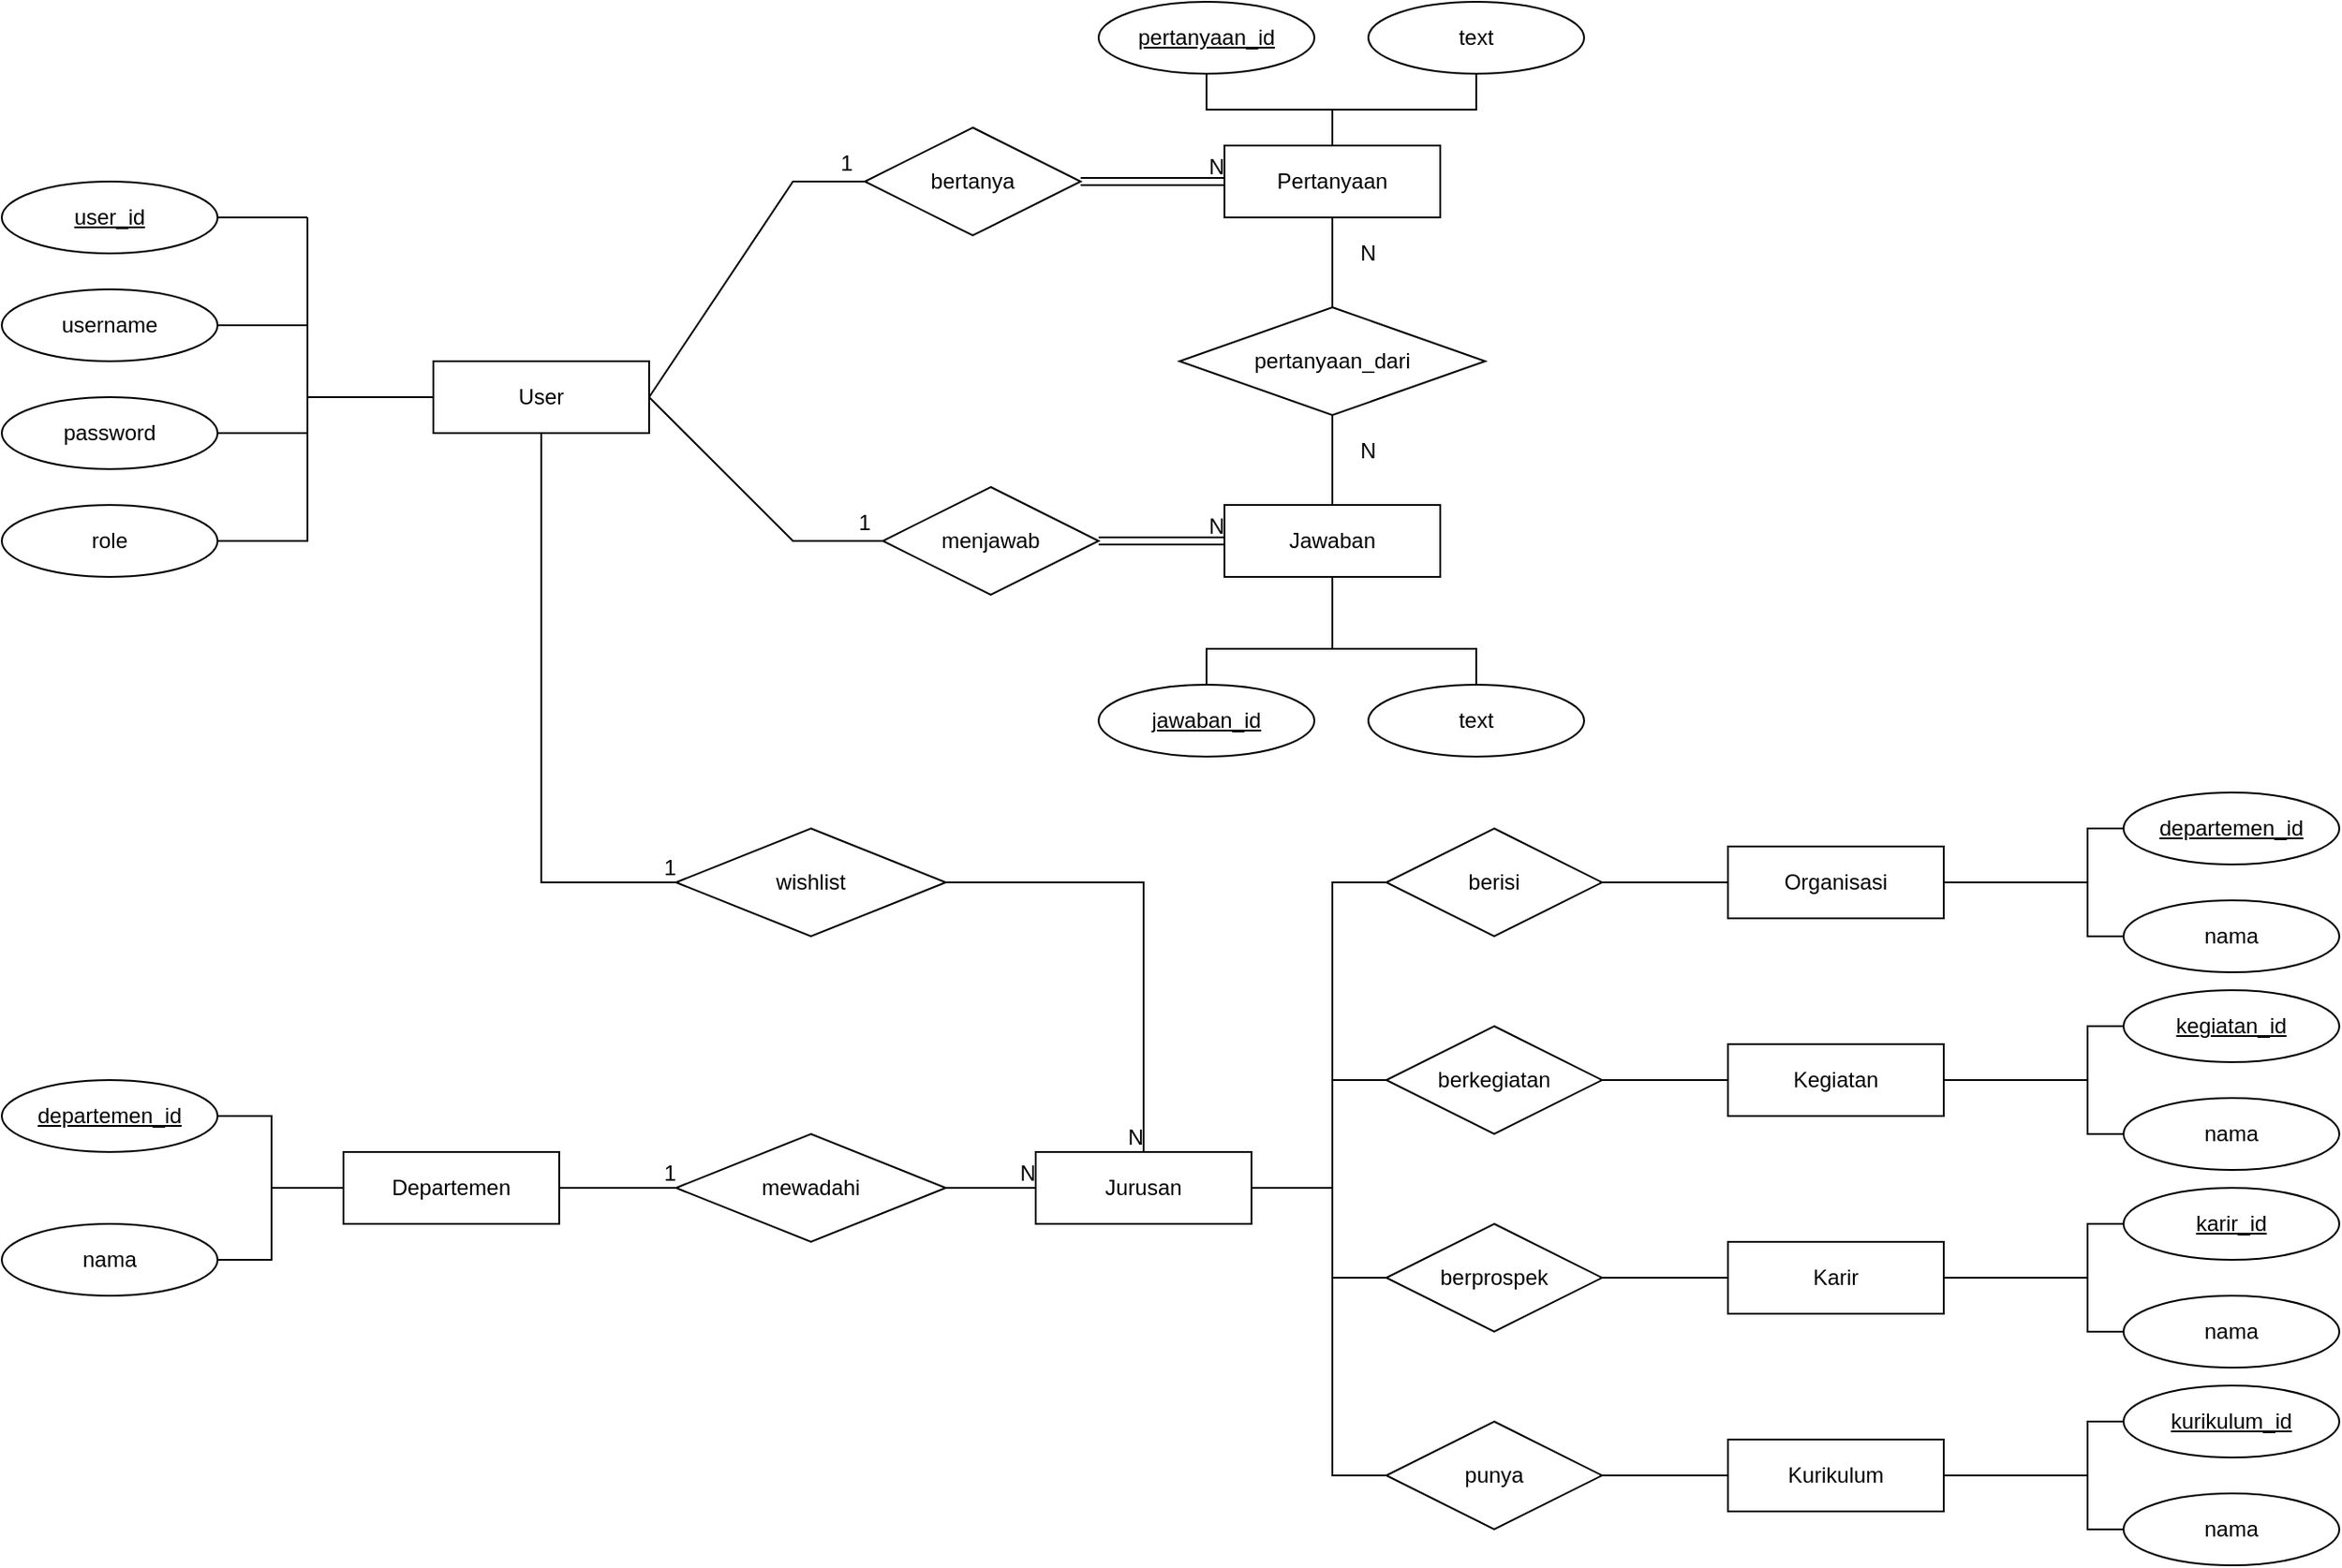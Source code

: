 <mxfile version="18.1.3" type="google"><diagram id="gnhlTlHah93HjcY_jslz" name="Page-1"><mxGraphModel grid="1" page="1" gridSize="10" guides="1" tooltips="1" connect="1" arrows="1" fold="1" pageScale="1" pageWidth="850" pageHeight="1100" math="0" shadow="0"><root><mxCell id="0"/><mxCell id="1" parent="0"/><mxCell id="06HPjfvr92trHeyBGYmT-1" value="User" style="rounded=0;whiteSpace=wrap;html=1;" vertex="1" parent="1"><mxGeometry x="280" y="240" width="120" height="40" as="geometry"/></mxCell><mxCell id="06HPjfvr92trHeyBGYmT-3" value="username" style="ellipse;whiteSpace=wrap;html=1;" vertex="1" parent="1"><mxGeometry x="40" y="200" width="120" height="40" as="geometry"/></mxCell><mxCell id="06HPjfvr92trHeyBGYmT-4" value="role" style="ellipse;whiteSpace=wrap;html=1;" vertex="1" parent="1"><mxGeometry x="40" y="320" width="120" height="40" as="geometry"/></mxCell><mxCell id="06HPjfvr92trHeyBGYmT-11" value="" style="endArrow=none;html=1;rounded=0;entryX=1;entryY=0.5;entryDx=0;entryDy=0;" edge="1" parent="1" target="06HPjfvr92trHeyBGYmT-4"><mxGeometry width="50" height="50" relative="1" as="geometry"><mxPoint x="210" y="160" as="sourcePoint"/><mxPoint x="450" y="220" as="targetPoint"/><Array as="points"><mxPoint x="210" y="340"/></Array></mxGeometry></mxCell><mxCell id="06HPjfvr92trHeyBGYmT-12" value="" style="endArrow=none;html=1;rounded=0;entryX=1;entryY=0.5;entryDx=0;entryDy=0;" edge="1" parent="1" target="06HPjfvr92trHeyBGYmT-3"><mxGeometry width="50" height="50" relative="1" as="geometry"><mxPoint x="210" y="220" as="sourcePoint"/><mxPoint x="450" y="220" as="targetPoint"/></mxGeometry></mxCell><mxCell id="06HPjfvr92trHeyBGYmT-14" value="" style="endArrow=none;html=1;rounded=0;entryX=0;entryY=0.5;entryDx=0;entryDy=0;" edge="1" parent="1" target="06HPjfvr92trHeyBGYmT-1"><mxGeometry width="50" height="50" relative="1" as="geometry"><mxPoint x="210" y="260" as="sourcePoint"/><mxPoint x="450" y="220" as="targetPoint"/></mxGeometry></mxCell><mxCell id="06HPjfvr92trHeyBGYmT-15" value="bertanya" style="rhombus;whiteSpace=wrap;html=1;" vertex="1" parent="1"><mxGeometry x="520" y="110" width="120" height="60" as="geometry"/></mxCell><mxCell id="06HPjfvr92trHeyBGYmT-16" value="Pertanyaan" style="rounded=0;whiteSpace=wrap;html=1;" vertex="1" parent="1"><mxGeometry x="720" y="120" width="120" height="40" as="geometry"/></mxCell><mxCell id="06HPjfvr92trHeyBGYmT-17" value="&lt;u&gt;user_id&lt;/u&gt;" style="ellipse;whiteSpace=wrap;html=1;" vertex="1" parent="1"><mxGeometry x="40" y="140" width="120" height="40" as="geometry"/></mxCell><mxCell id="06HPjfvr92trHeyBGYmT-18" value="" style="endArrow=none;html=1;rounded=0;entryX=1;entryY=0.5;entryDx=0;entryDy=0;" edge="1" parent="1" target="06HPjfvr92trHeyBGYmT-17"><mxGeometry width="50" height="50" relative="1" as="geometry"><mxPoint x="210" y="160" as="sourcePoint"/><mxPoint x="160" y="99.66" as="targetPoint"/></mxGeometry></mxCell><mxCell id="06HPjfvr92trHeyBGYmT-19" value="password" style="ellipse;whiteSpace=wrap;html=1;" vertex="1" parent="1"><mxGeometry x="40" y="260" width="120" height="40" as="geometry"/></mxCell><mxCell id="06HPjfvr92trHeyBGYmT-21" value="" style="endArrow=none;html=1;rounded=0;exitX=1;exitY=0.5;exitDx=0;exitDy=0;" edge="1" parent="1" source="06HPjfvr92trHeyBGYmT-19"><mxGeometry width="50" height="50" relative="1" as="geometry"><mxPoint x="480" y="200" as="sourcePoint"/><mxPoint x="210" y="280" as="targetPoint"/></mxGeometry></mxCell><mxCell id="06HPjfvr92trHeyBGYmT-22" value="" style="endArrow=none;html=1;rounded=0;exitX=1;exitY=0.5;exitDx=0;exitDy=0;entryX=0;entryY=0.5;entryDx=0;entryDy=0;" edge="1" parent="1" source="06HPjfvr92trHeyBGYmT-1" target="06HPjfvr92trHeyBGYmT-15"><mxGeometry width="50" height="50" relative="1" as="geometry"><mxPoint x="590" y="380" as="sourcePoint"/><mxPoint x="640" y="330" as="targetPoint"/><Array as="points"><mxPoint x="480" y="140"/></Array></mxGeometry></mxCell><mxCell id="06HPjfvr92trHeyBGYmT-23" value="1" style="text;html=1;strokeColor=none;fillColor=none;align=center;verticalAlign=middle;whiteSpace=wrap;rounded=0;" vertex="1" parent="1"><mxGeometry x="500" y="120" width="20" height="20" as="geometry"/></mxCell><mxCell id="rlB4OamCe0hxT-x4djof-1" value="menjawab" style="rhombus;whiteSpace=wrap;html=1;" vertex="1" parent="1"><mxGeometry x="530" y="310" width="120" height="60" as="geometry"/></mxCell><mxCell id="rlB4OamCe0hxT-x4djof-2" value="" style="endArrow=none;html=1;rounded=0;entryX=0;entryY=0.5;entryDx=0;entryDy=0;exitX=1;exitY=0.5;exitDx=0;exitDy=0;" edge="1" parent="1" source="06HPjfvr92trHeyBGYmT-1" target="rlB4OamCe0hxT-x4djof-1"><mxGeometry width="50" height="50" relative="1" as="geometry"><mxPoint x="460" y="460" as="sourcePoint"/><mxPoint x="510" y="410" as="targetPoint"/><Array as="points"><mxPoint x="480" y="340"/></Array></mxGeometry></mxCell><mxCell id="rlB4OamCe0hxT-x4djof-3" value="1" style="text;html=1;strokeColor=none;fillColor=none;align=center;verticalAlign=middle;whiteSpace=wrap;rounded=0;" vertex="1" parent="1"><mxGeometry x="510" y="320" width="20" height="20" as="geometry"/></mxCell><mxCell id="rlB4OamCe0hxT-x4djof-4" value="Jawaban" style="rounded=0;whiteSpace=wrap;html=1;" vertex="1" parent="1"><mxGeometry x="720" y="320" width="120" height="40" as="geometry"/></mxCell><mxCell id="rlB4OamCe0hxT-x4djof-9" value="&lt;u&gt;pertanyaan_id&lt;/u&gt;" style="ellipse;whiteSpace=wrap;html=1;" vertex="1" parent="1"><mxGeometry x="650" y="40" width="120" height="40" as="geometry"/></mxCell><mxCell id="rlB4OamCe0hxT-x4djof-10" value="&lt;u&gt;jawaban_id&lt;/u&gt;" style="ellipse;whiteSpace=wrap;html=1;" vertex="1" parent="1"><mxGeometry x="650" y="420" width="120" height="40" as="geometry"/></mxCell><mxCell id="rlB4OamCe0hxT-x4djof-11" value="text" style="ellipse;whiteSpace=wrap;html=1;" vertex="1" parent="1"><mxGeometry x="800" y="40" width="120" height="40" as="geometry"/></mxCell><mxCell id="rlB4OamCe0hxT-x4djof-12" value="text" style="ellipse;whiteSpace=wrap;html=1;" vertex="1" parent="1"><mxGeometry x="800" y="420" width="120" height="40" as="geometry"/></mxCell><mxCell id="rlB4OamCe0hxT-x4djof-17" value="" style="endArrow=none;html=1;rounded=0;entryX=0.5;entryY=0;entryDx=0;entryDy=0;exitX=0.5;exitY=0;exitDx=0;exitDy=0;" edge="1" parent="1" source="rlB4OamCe0hxT-x4djof-10" target="rlB4OamCe0hxT-x4djof-12"><mxGeometry width="50" height="50" relative="1" as="geometry"><mxPoint x="640" y="400" as="sourcePoint"/><mxPoint x="690" y="350" as="targetPoint"/><Array as="points"><mxPoint x="710" y="400"/><mxPoint x="860" y="400"/></Array></mxGeometry></mxCell><mxCell id="rlB4OamCe0hxT-x4djof-18" value="" style="endArrow=none;html=1;rounded=0;exitX=0.5;exitY=1;exitDx=0;exitDy=0;" edge="1" parent="1" source="rlB4OamCe0hxT-x4djof-11" target="rlB4OamCe0hxT-x4djof-9"><mxGeometry width="50" height="50" relative="1" as="geometry"><mxPoint x="640" y="400" as="sourcePoint"/><mxPoint x="690" y="350" as="targetPoint"/><Array as="points"><mxPoint x="860" y="100"/><mxPoint x="710" y="100"/></Array></mxGeometry></mxCell><mxCell id="rlB4OamCe0hxT-x4djof-19" value="" style="endArrow=none;html=1;rounded=0;entryX=0.5;entryY=1;entryDx=0;entryDy=0;" edge="1" parent="1" target="rlB4OamCe0hxT-x4djof-4"><mxGeometry width="50" height="50" relative="1" as="geometry"><mxPoint x="780" y="400" as="sourcePoint"/><mxPoint x="690" y="350" as="targetPoint"/></mxGeometry></mxCell><mxCell id="rlB4OamCe0hxT-x4djof-20" value="pertanyaan_dari" style="rhombus;whiteSpace=wrap;html=1;" vertex="1" parent="1"><mxGeometry x="695" y="210" width="170" height="60" as="geometry"/></mxCell><mxCell id="rlB4OamCe0hxT-x4djof-21" value="" style="endArrow=none;html=1;rounded=0;entryX=0.5;entryY=1;entryDx=0;entryDy=0;exitX=0.5;exitY=0;exitDx=0;exitDy=0;" edge="1" parent="1" source="rlB4OamCe0hxT-x4djof-20" target="06HPjfvr92trHeyBGYmT-16"><mxGeometry width="50" height="50" relative="1" as="geometry"><mxPoint x="770" y="290" as="sourcePoint"/><mxPoint x="820" y="240" as="targetPoint"/></mxGeometry></mxCell><mxCell id="rlB4OamCe0hxT-x4djof-22" value="" style="endArrow=none;html=1;rounded=0;entryX=0.5;entryY=1;entryDx=0;entryDy=0;exitX=0.5;exitY=0;exitDx=0;exitDy=0;" edge="1" parent="1" source="rlB4OamCe0hxT-x4djof-4" target="rlB4OamCe0hxT-x4djof-20"><mxGeometry width="50" height="50" relative="1" as="geometry"><mxPoint x="770" y="290" as="sourcePoint"/><mxPoint x="820" y="240" as="targetPoint"/></mxGeometry></mxCell><mxCell id="rlB4OamCe0hxT-x4djof-23" value="N" style="text;html=1;strokeColor=none;fillColor=none;align=center;verticalAlign=middle;whiteSpace=wrap;rounded=0;" vertex="1" parent="1"><mxGeometry x="790" y="170" width="20" height="20" as="geometry"/></mxCell><mxCell id="rlB4OamCe0hxT-x4djof-24" value="N" style="text;html=1;strokeColor=none;fillColor=none;align=center;verticalAlign=middle;whiteSpace=wrap;rounded=0;" vertex="1" parent="1"><mxGeometry x="790" y="280" width="20" height="20" as="geometry"/></mxCell><mxCell id="rlB4OamCe0hxT-x4djof-25" value="Departemen" style="rounded=0;whiteSpace=wrap;html=1;" vertex="1" parent="1"><mxGeometry x="230" y="680" width="120" height="40" as="geometry"/></mxCell><mxCell id="rlB4OamCe0hxT-x4djof-26" value="&lt;u&gt;departemen_id&lt;/u&gt;" style="ellipse;whiteSpace=wrap;html=1;" vertex="1" parent="1"><mxGeometry x="40" y="640" width="120" height="40" as="geometry"/></mxCell><mxCell id="rlB4OamCe0hxT-x4djof-27" value="nama" style="ellipse;whiteSpace=wrap;html=1;" vertex="1" parent="1"><mxGeometry x="40" y="720" width="120" height="40" as="geometry"/></mxCell><mxCell id="rlB4OamCe0hxT-x4djof-28" value="" style="endArrow=none;html=1;rounded=0;entryX=1;entryY=0.5;entryDx=0;entryDy=0;exitX=1;exitY=0.5;exitDx=0;exitDy=0;" edge="1" parent="1" source="rlB4OamCe0hxT-x4djof-27" target="rlB4OamCe0hxT-x4djof-26"><mxGeometry width="50" height="50" relative="1" as="geometry"><mxPoint x="120" y="610" as="sourcePoint"/><mxPoint x="170" y="560" as="targetPoint"/><Array as="points"><mxPoint x="190" y="740"/><mxPoint x="190" y="660"/></Array></mxGeometry></mxCell><mxCell id="rlB4OamCe0hxT-x4djof-32" value="" style="endArrow=none;html=1;rounded=0;entryX=0;entryY=0.5;entryDx=0;entryDy=0;" edge="1" parent="1" target="rlB4OamCe0hxT-x4djof-25"><mxGeometry width="50" height="50" relative="1" as="geometry"><mxPoint x="190" y="700" as="sourcePoint"/><mxPoint x="170" y="560" as="targetPoint"/></mxGeometry></mxCell><mxCell id="rlB4OamCe0hxT-x4djof-33" value="berisi" style="rhombus;whiteSpace=wrap;html=1;" vertex="1" parent="1"><mxGeometry x="810" y="500" width="120" height="60" as="geometry"/></mxCell><mxCell id="rlB4OamCe0hxT-x4djof-34" value="Jurusan" style="rounded=0;whiteSpace=wrap;html=1;" vertex="1" parent="1"><mxGeometry x="615" y="680" width="120" height="40" as="geometry"/></mxCell><mxCell id="rlB4OamCe0hxT-x4djof-35" value="mewadahi" style="rhombus;whiteSpace=wrap;html=1;" vertex="1" parent="1"><mxGeometry x="415" y="670" width="150" height="60" as="geometry"/></mxCell><mxCell id="rlB4OamCe0hxT-x4djof-36" value="Organisasi" style="rounded=0;whiteSpace=wrap;html=1;" vertex="1" parent="1"><mxGeometry x="1000" y="510" width="120" height="40" as="geometry"/></mxCell><mxCell id="rlB4OamCe0hxT-x4djof-37" value="berkegiatan" style="rhombus;whiteSpace=wrap;html=1;" vertex="1" parent="1"><mxGeometry x="810" y="610" width="120" height="60" as="geometry"/></mxCell><mxCell id="rlB4OamCe0hxT-x4djof-38" value="Kegiatan" style="rounded=0;whiteSpace=wrap;html=1;" vertex="1" parent="1"><mxGeometry x="1000" y="620" width="120" height="40" as="geometry"/></mxCell><mxCell id="rlB4OamCe0hxT-x4djof-39" value="berprospek" style="rhombus;whiteSpace=wrap;html=1;" vertex="1" parent="1"><mxGeometry x="810" y="720" width="120" height="60" as="geometry"/></mxCell><mxCell id="rlB4OamCe0hxT-x4djof-40" value="Karir" style="rounded=0;whiteSpace=wrap;html=1;" vertex="1" parent="1"><mxGeometry x="1000" y="730" width="120" height="40" as="geometry"/></mxCell><mxCell id="rlB4OamCe0hxT-x4djof-41" value="punya" style="rhombus;whiteSpace=wrap;html=1;" vertex="1" parent="1"><mxGeometry x="810" y="830" width="120" height="60" as="geometry"/></mxCell><mxCell id="rlB4OamCe0hxT-x4djof-42" value="Kurikulum" style="rounded=0;whiteSpace=wrap;html=1;" vertex="1" parent="1"><mxGeometry x="1000" y="840" width="120" height="40" as="geometry"/></mxCell><mxCell id="rlB4OamCe0hxT-x4djof-43" value="" style="endArrow=none;html=1;rounded=0;entryX=0.5;entryY=0;entryDx=0;entryDy=0;" edge="1" parent="1" target="06HPjfvr92trHeyBGYmT-16"><mxGeometry relative="1" as="geometry"><mxPoint x="780" y="100" as="sourcePoint"/><mxPoint x="750" y="590" as="targetPoint"/></mxGeometry></mxCell><mxCell id="rlB4OamCe0hxT-x4djof-44" value="" style="shape=link;html=1;rounded=0;entryX=0;entryY=0.5;entryDx=0;entryDy=0;exitX=1;exitY=0.5;exitDx=0;exitDy=0;" edge="1" parent="1" source="06HPjfvr92trHeyBGYmT-15" target="06HPjfvr92trHeyBGYmT-16"><mxGeometry relative="1" as="geometry"><mxPoint x="590" y="590" as="sourcePoint"/><mxPoint x="750" y="590" as="targetPoint"/></mxGeometry></mxCell><mxCell id="rlB4OamCe0hxT-x4djof-45" value="N" style="resizable=0;html=1;align=right;verticalAlign=bottom;" connectable="0" vertex="1" parent="rlB4OamCe0hxT-x4djof-44"><mxGeometry x="1" relative="1" as="geometry"/></mxCell><mxCell id="rlB4OamCe0hxT-x4djof-46" value="" style="shape=link;html=1;rounded=0;exitX=1;exitY=0.5;exitDx=0;exitDy=0;entryX=0;entryY=0.5;entryDx=0;entryDy=0;" edge="1" parent="1" source="rlB4OamCe0hxT-x4djof-1" target="rlB4OamCe0hxT-x4djof-4"><mxGeometry relative="1" as="geometry"><mxPoint x="590" y="300" as="sourcePoint"/><mxPoint x="750" y="300" as="targetPoint"/></mxGeometry></mxCell><mxCell id="rlB4OamCe0hxT-x4djof-47" value="N" style="resizable=0;html=1;align=right;verticalAlign=bottom;" connectable="0" vertex="1" parent="rlB4OamCe0hxT-x4djof-46"><mxGeometry x="1" relative="1" as="geometry"/></mxCell><mxCell id="rlB4OamCe0hxT-x4djof-53" value="" style="endArrow=none;html=1;rounded=0;exitX=1;exitY=0.5;exitDx=0;exitDy=0;entryX=0;entryY=0.5;entryDx=0;entryDy=0;" edge="1" parent="1" source="rlB4OamCe0hxT-x4djof-25" target="rlB4OamCe0hxT-x4djof-35"><mxGeometry relative="1" as="geometry"><mxPoint x="360" y="680" as="sourcePoint"/><mxPoint x="520" y="680" as="targetPoint"/></mxGeometry></mxCell><mxCell id="rlB4OamCe0hxT-x4djof-54" value="1" style="resizable=0;html=1;align=right;verticalAlign=bottom;" connectable="0" vertex="1" parent="rlB4OamCe0hxT-x4djof-53"><mxGeometry x="1" relative="1" as="geometry"/></mxCell><mxCell id="rlB4OamCe0hxT-x4djof-55" value="" style="endArrow=none;html=1;rounded=0;exitX=1;exitY=0.5;exitDx=0;exitDy=0;entryX=0;entryY=0.5;entryDx=0;entryDy=0;" edge="1" parent="1" source="rlB4OamCe0hxT-x4djof-35" target="rlB4OamCe0hxT-x4djof-34"><mxGeometry relative="1" as="geometry"><mxPoint x="570" y="710" as="sourcePoint"/><mxPoint x="790" y="680" as="targetPoint"/></mxGeometry></mxCell><mxCell id="rlB4OamCe0hxT-x4djof-56" value="N" style="resizable=0;html=1;align=right;verticalAlign=bottom;" connectable="0" vertex="1" parent="rlB4OamCe0hxT-x4djof-55"><mxGeometry x="1" relative="1" as="geometry"/></mxCell><mxCell id="rlB4OamCe0hxT-x4djof-57" value="" style="endArrow=none;html=1;rounded=0;entryX=0;entryY=0.5;entryDx=0;entryDy=0;exitX=0;exitY=0.5;exitDx=0;exitDy=0;" edge="1" parent="1" source="rlB4OamCe0hxT-x4djof-33" target="rlB4OamCe0hxT-x4djof-41"><mxGeometry relative="1" as="geometry"><mxPoint x="630" y="680" as="sourcePoint"/><mxPoint x="790" y="680" as="targetPoint"/><Array as="points"><mxPoint x="780" y="530"/><mxPoint x="780" y="860"/></Array></mxGeometry></mxCell><mxCell id="rlB4OamCe0hxT-x4djof-58" value="" style="endArrow=none;html=1;rounded=0;entryX=0;entryY=0.5;entryDx=0;entryDy=0;" edge="1" parent="1" target="rlB4OamCe0hxT-x4djof-39"><mxGeometry relative="1" as="geometry"><mxPoint x="780" y="750" as="sourcePoint"/><mxPoint x="790" y="680" as="targetPoint"/></mxGeometry></mxCell><mxCell id="rlB4OamCe0hxT-x4djof-59" value="" style="endArrow=none;html=1;rounded=0;entryX=0;entryY=0.5;entryDx=0;entryDy=0;" edge="1" parent="1" target="rlB4OamCe0hxT-x4djof-37"><mxGeometry relative="1" as="geometry"><mxPoint x="780" y="640" as="sourcePoint"/><mxPoint x="790" y="680" as="targetPoint"/></mxGeometry></mxCell><mxCell id="rlB4OamCe0hxT-x4djof-60" value="" style="endArrow=none;html=1;rounded=0;exitX=1;exitY=0.5;exitDx=0;exitDy=0;" edge="1" parent="1" source="rlB4OamCe0hxT-x4djof-34"><mxGeometry relative="1" as="geometry"><mxPoint x="630" y="680" as="sourcePoint"/><mxPoint x="780" y="700" as="targetPoint"/></mxGeometry></mxCell><mxCell id="rlB4OamCe0hxT-x4djof-61" value="" style="endArrow=none;html=1;rounded=0;entryX=0;entryY=0.5;entryDx=0;entryDy=0;exitX=1;exitY=0.5;exitDx=0;exitDy=0;" edge="1" parent="1" source="rlB4OamCe0hxT-x4djof-33" target="rlB4OamCe0hxT-x4djof-36"><mxGeometry relative="1" as="geometry"><mxPoint x="850" y="680" as="sourcePoint"/><mxPoint x="1010" y="680" as="targetPoint"/></mxGeometry></mxCell><mxCell id="rlB4OamCe0hxT-x4djof-62" value="" style="endArrow=none;html=1;rounded=0;entryX=0;entryY=0.5;entryDx=0;entryDy=0;exitX=1;exitY=0.5;exitDx=0;exitDy=0;" edge="1" parent="1" source="rlB4OamCe0hxT-x4djof-37" target="rlB4OamCe0hxT-x4djof-38"><mxGeometry relative="1" as="geometry"><mxPoint x="890" y="680" as="sourcePoint"/><mxPoint x="1050" y="680" as="targetPoint"/></mxGeometry></mxCell><mxCell id="rlB4OamCe0hxT-x4djof-63" value="" style="endArrow=none;html=1;rounded=0;entryX=0;entryY=0.5;entryDx=0;entryDy=0;exitX=1;exitY=0.5;exitDx=0;exitDy=0;" edge="1" parent="1" source="rlB4OamCe0hxT-x4djof-39" target="rlB4OamCe0hxT-x4djof-40"><mxGeometry relative="1" as="geometry"><mxPoint x="890" y="680" as="sourcePoint"/><mxPoint x="1050" y="680" as="targetPoint"/></mxGeometry></mxCell><mxCell id="rlB4OamCe0hxT-x4djof-64" value="" style="endArrow=none;html=1;rounded=0;exitX=1;exitY=0.5;exitDx=0;exitDy=0;entryX=0;entryY=0.5;entryDx=0;entryDy=0;" edge="1" parent="1" source="rlB4OamCe0hxT-x4djof-41" target="rlB4OamCe0hxT-x4djof-42"><mxGeometry relative="1" as="geometry"><mxPoint x="890" y="680" as="sourcePoint"/><mxPoint x="1050" y="680" as="targetPoint"/></mxGeometry></mxCell><mxCell id="rlB4OamCe0hxT-x4djof-65" value="&lt;u&gt;departemen_id&lt;/u&gt;" style="ellipse;whiteSpace=wrap;html=1;" vertex="1" parent="1"><mxGeometry x="1220" y="480" width="120" height="40" as="geometry"/></mxCell><mxCell id="rlB4OamCe0hxT-x4djof-66" value="nama" style="ellipse;whiteSpace=wrap;html=1;" vertex="1" parent="1"><mxGeometry x="1220" y="540" width="120" height="40" as="geometry"/></mxCell><mxCell id="rlB4OamCe0hxT-x4djof-67" value="" style="endArrow=none;html=1;rounded=0;entryX=0;entryY=0.5;entryDx=0;entryDy=0;exitX=0;exitY=0.5;exitDx=0;exitDy=0;" edge="1" parent="1" source="rlB4OamCe0hxT-x4djof-66" target="rlB4OamCe0hxT-x4djof-65"><mxGeometry width="50" height="50" relative="1" as="geometry"><mxPoint x="1130" y="630" as="sourcePoint"/><mxPoint x="1200" y="450" as="targetPoint"/><Array as="points"><mxPoint x="1200" y="560"/><mxPoint x="1200" y="500"/></Array></mxGeometry></mxCell><mxCell id="rlB4OamCe0hxT-x4djof-68" value="" style="endArrow=none;html=1;rounded=0;entryX=1;entryY=0.5;entryDx=0;entryDy=0;" edge="1" parent="1" target="rlB4OamCe0hxT-x4djof-36"><mxGeometry width="50" height="50" relative="1" as="geometry"><mxPoint x="1200" y="530" as="sourcePoint"/><mxPoint x="1190" y="580" as="targetPoint"/></mxGeometry></mxCell><mxCell id="rlB4OamCe0hxT-x4djof-69" value="&lt;u&gt;kegiatan_id&lt;/u&gt;" style="ellipse;whiteSpace=wrap;html=1;" vertex="1" parent="1"><mxGeometry x="1220" y="590" width="120" height="40" as="geometry"/></mxCell><mxCell id="rlB4OamCe0hxT-x4djof-70" value="nama" style="ellipse;whiteSpace=wrap;html=1;" vertex="1" parent="1"><mxGeometry x="1220" y="650" width="120" height="40" as="geometry"/></mxCell><mxCell id="rlB4OamCe0hxT-x4djof-71" value="" style="endArrow=none;html=1;rounded=0;entryX=0;entryY=0.5;entryDx=0;entryDy=0;exitX=0;exitY=0.5;exitDx=0;exitDy=0;" edge="1" parent="1" source="rlB4OamCe0hxT-x4djof-70" target="rlB4OamCe0hxT-x4djof-69"><mxGeometry width="50" height="50" relative="1" as="geometry"><mxPoint x="1130" y="740" as="sourcePoint"/><mxPoint x="1200" y="560" as="targetPoint"/><Array as="points"><mxPoint x="1200" y="670"/><mxPoint x="1200" y="610"/></Array></mxGeometry></mxCell><mxCell id="rlB4OamCe0hxT-x4djof-75" value="&lt;u&gt;karir_id&lt;/u&gt;" style="ellipse;whiteSpace=wrap;html=1;" vertex="1" parent="1"><mxGeometry x="1220" y="700" width="120" height="40" as="geometry"/></mxCell><mxCell id="rlB4OamCe0hxT-x4djof-76" value="nama" style="ellipse;whiteSpace=wrap;html=1;" vertex="1" parent="1"><mxGeometry x="1220" y="760" width="120" height="40" as="geometry"/></mxCell><mxCell id="rlB4OamCe0hxT-x4djof-77" value="" style="endArrow=none;html=1;rounded=0;entryX=0;entryY=0.5;entryDx=0;entryDy=0;exitX=0;exitY=0.5;exitDx=0;exitDy=0;" edge="1" parent="1" source="rlB4OamCe0hxT-x4djof-76" target="rlB4OamCe0hxT-x4djof-75"><mxGeometry width="50" height="50" relative="1" as="geometry"><mxPoint x="1130" y="850" as="sourcePoint"/><mxPoint x="1200" y="670" as="targetPoint"/><Array as="points"><mxPoint x="1200" y="780"/><mxPoint x="1200" y="720"/></Array></mxGeometry></mxCell><mxCell id="rlB4OamCe0hxT-x4djof-78" value="&lt;u&gt;kurikulum_id&lt;/u&gt;" style="ellipse;whiteSpace=wrap;html=1;" vertex="1" parent="1"><mxGeometry x="1220" y="810" width="120" height="40" as="geometry"/></mxCell><mxCell id="rlB4OamCe0hxT-x4djof-79" value="nama" style="ellipse;whiteSpace=wrap;html=1;" vertex="1" parent="1"><mxGeometry x="1220" y="870" width="120" height="40" as="geometry"/></mxCell><mxCell id="rlB4OamCe0hxT-x4djof-80" value="" style="endArrow=none;html=1;rounded=0;entryX=0;entryY=0.5;entryDx=0;entryDy=0;exitX=0;exitY=0.5;exitDx=0;exitDy=0;" edge="1" parent="1" source="rlB4OamCe0hxT-x4djof-79" target="rlB4OamCe0hxT-x4djof-78"><mxGeometry width="50" height="50" relative="1" as="geometry"><mxPoint x="1130" y="960" as="sourcePoint"/><mxPoint x="1200" y="780" as="targetPoint"/><Array as="points"><mxPoint x="1200" y="890"/><mxPoint x="1200" y="830"/></Array></mxGeometry></mxCell><mxCell id="rlB4OamCe0hxT-x4djof-81" value="" style="endArrow=none;html=1;rounded=0;exitX=1;exitY=0.5;exitDx=0;exitDy=0;" edge="1" parent="1" source="rlB4OamCe0hxT-x4djof-38"><mxGeometry width="50" height="50" relative="1" as="geometry"><mxPoint x="1190" y="690" as="sourcePoint"/><mxPoint x="1200" y="640" as="targetPoint"/></mxGeometry></mxCell><mxCell id="rlB4OamCe0hxT-x4djof-82" value="" style="endArrow=none;html=1;rounded=0;exitX=1;exitY=0.5;exitDx=0;exitDy=0;" edge="1" parent="1" source="rlB4OamCe0hxT-x4djof-40"><mxGeometry width="50" height="50" relative="1" as="geometry"><mxPoint x="1190" y="690" as="sourcePoint"/><mxPoint x="1200" y="750" as="targetPoint"/></mxGeometry></mxCell><mxCell id="rlB4OamCe0hxT-x4djof-83" value="" style="endArrow=none;html=1;rounded=0;exitX=1;exitY=0.5;exitDx=0;exitDy=0;" edge="1" parent="1" source="rlB4OamCe0hxT-x4djof-42"><mxGeometry width="50" height="50" relative="1" as="geometry"><mxPoint x="1190" y="690" as="sourcePoint"/><mxPoint x="1200" y="860" as="targetPoint"/></mxGeometry></mxCell><mxCell id="N78PDKbQV53XJWiO1n_t-1" value="wishlist" style="rhombus;whiteSpace=wrap;html=1;" vertex="1" parent="1"><mxGeometry x="415" y="500" width="150" height="60" as="geometry"/></mxCell><mxCell id="N78PDKbQV53XJWiO1n_t-2" value="" style="endArrow=none;html=1;rounded=0;exitX=0.5;exitY=1;exitDx=0;exitDy=0;entryX=0;entryY=0.5;entryDx=0;entryDy=0;" edge="1" parent="1" source="06HPjfvr92trHeyBGYmT-1" target="N78PDKbQV53XJWiO1n_t-1"><mxGeometry relative="1" as="geometry"><mxPoint x="360" y="710" as="sourcePoint"/><mxPoint x="425" y="710" as="targetPoint"/><Array as="points"><mxPoint x="340" y="530"/></Array></mxGeometry></mxCell><mxCell id="N78PDKbQV53XJWiO1n_t-3" value="1" style="resizable=0;html=1;align=right;verticalAlign=bottom;" connectable="0" vertex="1" parent="N78PDKbQV53XJWiO1n_t-2"><mxGeometry x="1" relative="1" as="geometry"/></mxCell><mxCell id="N78PDKbQV53XJWiO1n_t-4" value="" style="endArrow=none;html=1;rounded=0;exitX=1;exitY=0.5;exitDx=0;exitDy=0;entryX=0.5;entryY=0;entryDx=0;entryDy=0;" edge="1" parent="1" source="N78PDKbQV53XJWiO1n_t-1" target="rlB4OamCe0hxT-x4djof-34"><mxGeometry relative="1" as="geometry"><mxPoint x="575" y="710" as="sourcePoint"/><mxPoint x="625" y="710" as="targetPoint"/><Array as="points"><mxPoint x="675" y="530"/></Array></mxGeometry></mxCell><mxCell id="N78PDKbQV53XJWiO1n_t-5" value="N" style="resizable=0;html=1;align=right;verticalAlign=bottom;" connectable="0" vertex="1" parent="N78PDKbQV53XJWiO1n_t-4"><mxGeometry x="1" relative="1" as="geometry"/></mxCell></root></mxGraphModel></diagram></mxfile>